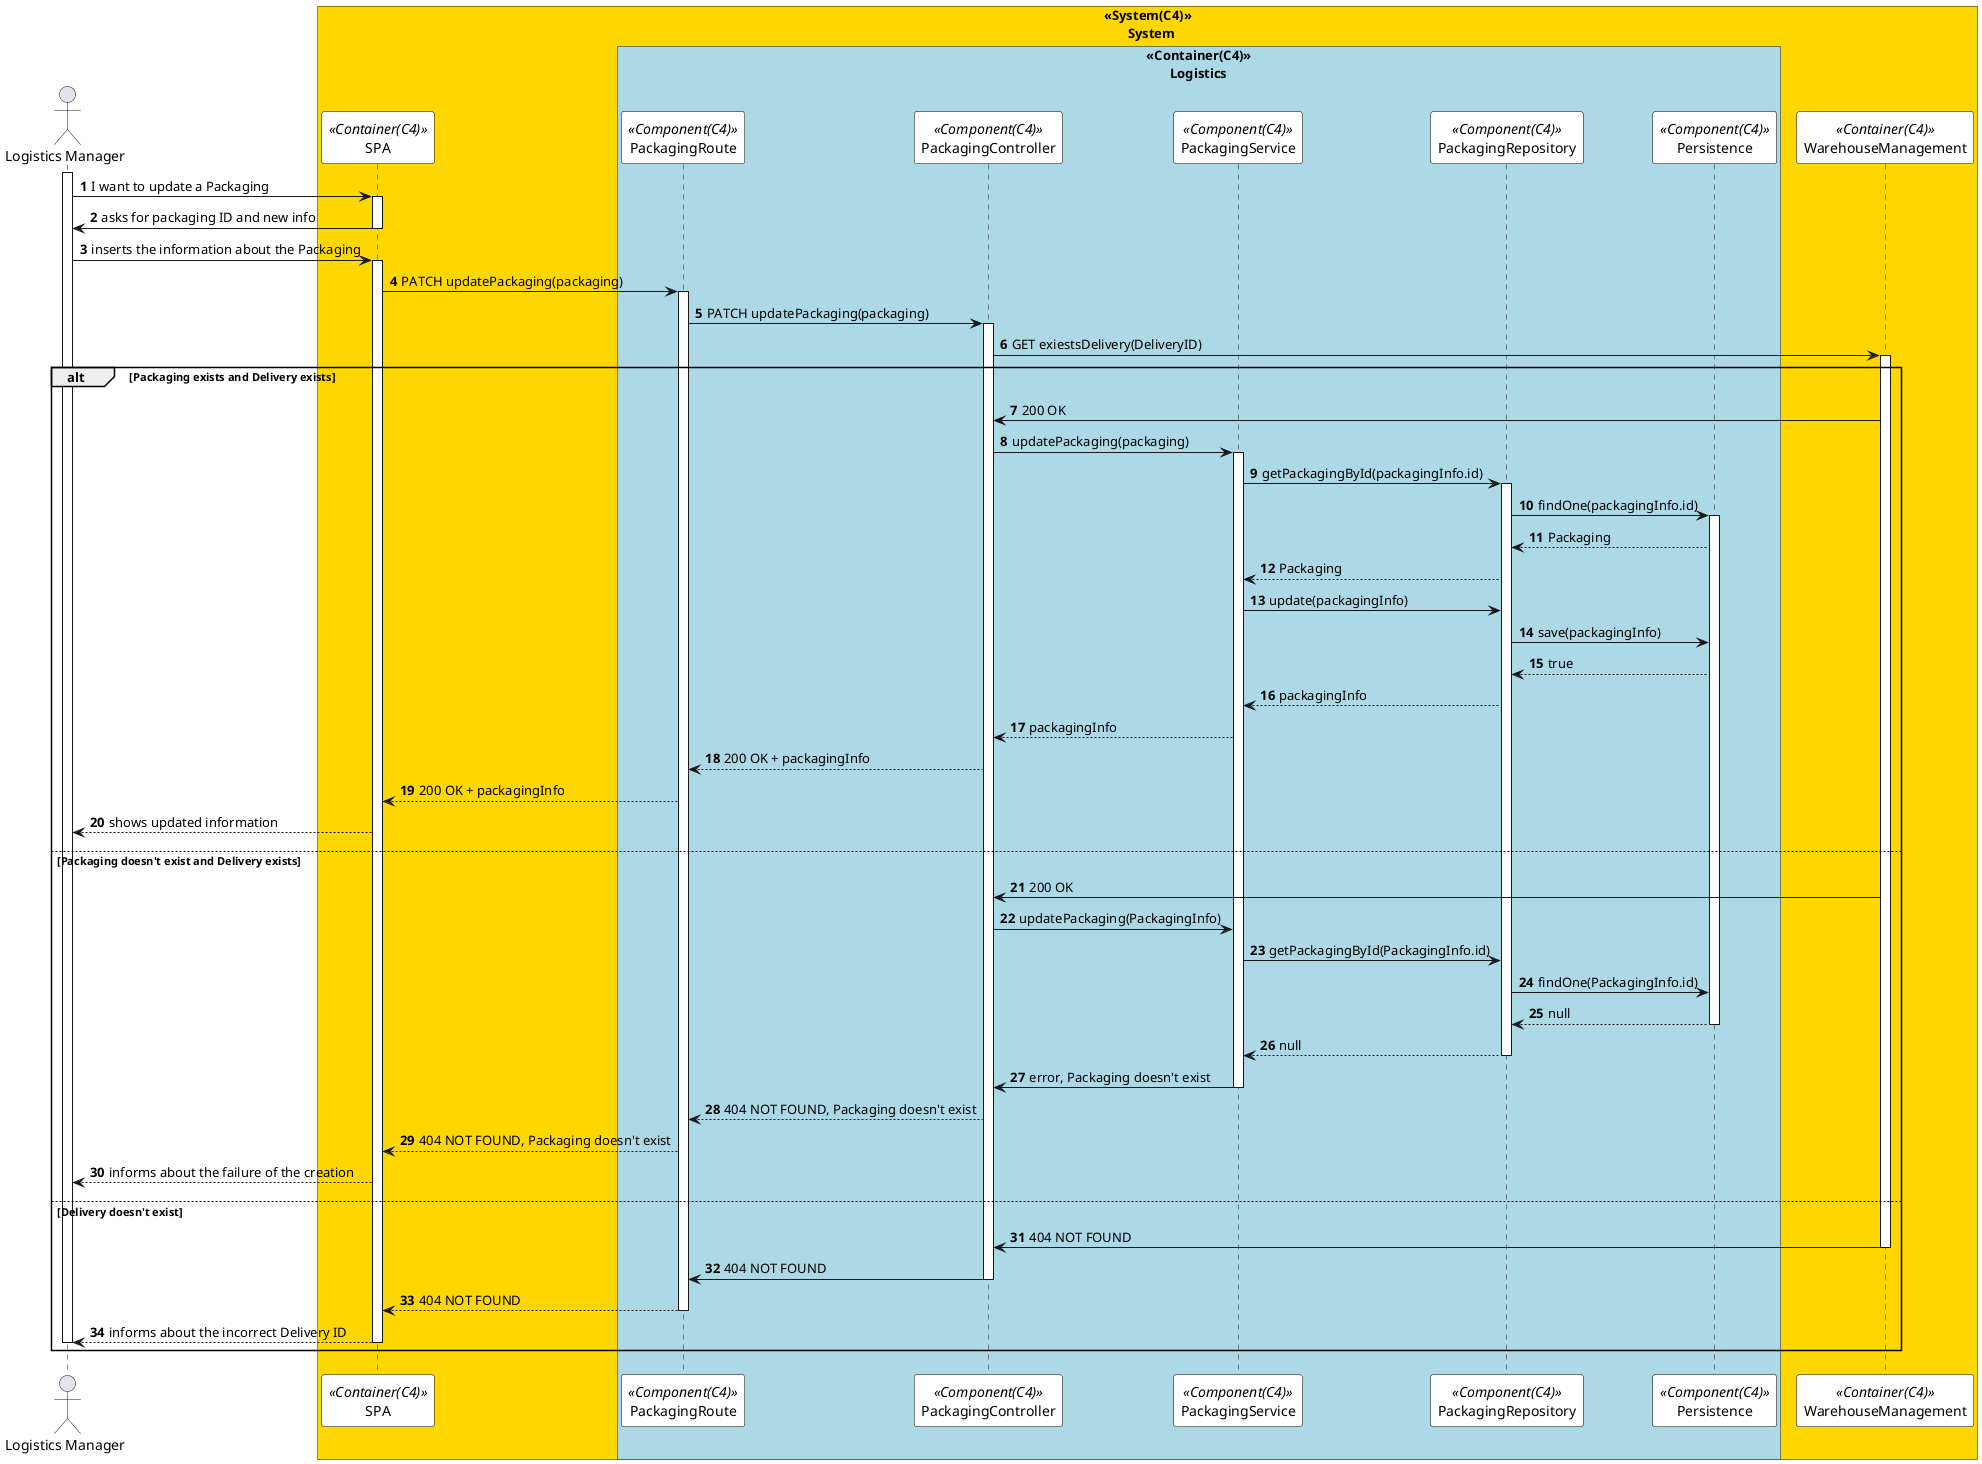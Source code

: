@startuml updatePackagingSD
autonumber
!pragma teoz true
skinparam sequence {
ParticipantBorderColor black
ParticipantBackgroundColor white
}

actor "Logistics Manager" as manager


box "<<System(C4)>>\n       System" #Gold
participant SPA as  SPA <<Container(C4)>>
box "<<Container(C4)>>\n       Logistics" #LightBlue
participant PackagingRoute as Route <<Component(C4)>>
participant PackagingController as Controller <<Component(C4)>>
participant PackagingService as Service <<Component(C4)>>
participant PackagingRepository as Repository <<Component(C4)>>
participant Persistence as Persistence <<Component(C4)>>
end box
participant WarehouseManagement as WarehouseManagement <<Container(C4)>>
end box

activate manager
manager -> SPA: I want to update a Packaging
activate SPA



SPA -> manager: asks for packaging ID and new info
deactivate SPA

manager -> SPA: inserts the information about the Packaging
activate SPA


SPA -> Route: PATCH updatePackaging(packaging)
activate Route
Route -> Controller: PATCH updatePackaging(packaging)
activate Controller

Controller -> WarehouseManagement: GET exiestsDelivery(DeliveryID)
activate WarehouseManagement

alt Packaging exists and Delivery exists

WarehouseManagement -> Controller: 200 OK

Controller -> Service: updatePackaging(packaging)
activate Service
Service -> Repository: getPackagingById(packagingInfo.id)
activate Repository
Repository -> Persistence: findOne(packagingInfo.id)
activate Persistence
Persistence --> Repository: Packaging


Repository --> Service: Packaging

Service -> Repository: update(packagingInfo)

Repository -> Persistence: save(packagingInfo)

Persistence --> Repository: true

Repository --> Service: packagingInfo

Service --> Controller: packagingInfo

Controller --> Route: 200 OK + packagingInfo

Route --> SPA: 200 OK + packagingInfo

SPA --> manager: shows updated information


else Packaging doesn't exist and Delivery exists

WarehouseManagement -> Controller: 200 OK

Controller -> Service: updatePackaging(PackagingInfo)

Service -> Repository: getPackagingById(PackagingInfo.id)

Repository -> Persistence: findOne(PackagingInfo.id)

Persistence --> Repository: null
deactivate Persistence
Repository --> Service: null
deactivate Repository
Service -> Controller: error, Packaging doesn't exist
deactivate Service
Controller --> Route: 404 NOT FOUND, Packaging doesn't exist

Route --> SPA: 404 NOT FOUND, Packaging doesn't exist

SPA --> manager: informs about the failure of the creation


else Delivery doesn't exist

WarehouseManagement -> Controller: 404 NOT FOUND
deactivate WarehouseManagement
Controller -> Route: 404 NOT FOUND
deactivate Controller
Route --> SPA: 404 NOT FOUND
deactivate Route

SPA --> manager: informs about the incorrect Delivery ID
deactivate SPA
deactivate manager
end




@enduml